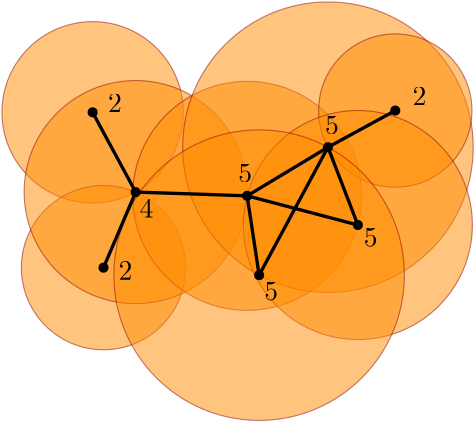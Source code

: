 <?xml version="1.0"?>
<!DOCTYPE ipe SYSTEM "ipe.dtd">
<ipe version="70010" creator="Ipe 7.0.10">
<info created="D:20120217145754" modified="D:20120217150356"/>
<ipestyle name="basic">
<symbol name="arrow/arc(spx)">
<path stroke="sym-stroke" fill="sym-stroke" pen="sym-pen">
0 0 m
-1 0.333 l
-1 -0.333 l
h
</path>
</symbol>
<symbol name="arrow/farc(spx)">
<path stroke="sym-stroke" fill="white" pen="sym-pen">
0 0 m
-1 0.333 l
-1 -0.333 l
h
</path>
</symbol>
<symbol name="mark/circle(sx)" transformations="translations">
<path fill="sym-stroke">
0.6 0 0 0.6 0 0 e
0.4 0 0 0.4 0 0 e
</path>
</symbol>
<symbol name="mark/disk(sx)" transformations="translations">
<path fill="sym-stroke">
0.6 0 0 0.6 0 0 e
</path>
</symbol>
<symbol name="mark/fdisk(sfx)" transformations="translations">
<group>
<path fill="sym-stroke" fillrule="eofill">
0.6 0 0 0.6 0 0 e
0.4 0 0 0.4 0 0 e
</path>
<path fill="sym-fill">
0.4 0 0 0.4 0 0 e
</path>
</group>
</symbol>
<symbol name="mark/box(sx)" transformations="translations">
<path fill="sym-stroke" fillrule="eofill">
-0.6 -0.6 m
0.6 -0.6 l
0.6 0.6 l
-0.6 0.6 l
h
-0.4 -0.4 m
0.4 -0.4 l
0.4 0.4 l
-0.4 0.4 l
h
</path>
</symbol>
<symbol name="mark/square(sx)" transformations="translations">
<path fill="sym-stroke">
-0.6 -0.6 m
0.6 -0.6 l
0.6 0.6 l
-0.6 0.6 l
h
</path>
</symbol>
<symbol name="mark/fsquare(sfx)" transformations="translations">
<group>
<path fill="sym-stroke" fillrule="eofill">
-0.6 -0.6 m
0.6 -0.6 l
0.6 0.6 l
-0.6 0.6 l
h
-0.4 -0.4 m
0.4 -0.4 l
0.4 0.4 l
-0.4 0.4 l
h
</path>
<path fill="sym-fill">
-0.4 -0.4 m
0.4 -0.4 l
0.4 0.4 l
-0.4 0.4 l
h
</path>
</group>
</symbol>
<symbol name="mark/cross(sx)" transformations="translations">
<group>
<path fill="sym-stroke">
-0.43 -0.57 m
0.57 0.43 l
0.43 0.57 l
-0.57 -0.43 l
h
</path>
<path fill="sym-stroke">
-0.43 0.57 m
0.57 -0.43 l
0.43 -0.57 l
-0.57 0.43 l
h
</path>
</group>
</symbol>
<symbol name="arrow/fnormal(spx)">
<path stroke="sym-stroke" fill="white" pen="sym-pen">
0 0 m
-1 0.333 l
-1 -0.333 l
h
</path>
</symbol>
<symbol name="arrow/pointed(spx)">
<path stroke="sym-stroke" fill="sym-stroke" pen="sym-pen">
0 0 m
-1 0.333 l
-0.8 0 l
-1 -0.333 l
h
</path>
</symbol>
<symbol name="arrow/fpointed(spx)">
<path stroke="sym-stroke" fill="white" pen="sym-pen">
0 0 m
-1 0.333 l
-0.8 0 l
-1 -0.333 l
h
</path>
</symbol>
<symbol name="arrow/linear(spx)">
<path stroke="sym-stroke" pen="sym-pen">
-1 0.333 m
0 0 l
-1 -0.333 l
</path>
</symbol>
<symbol name="arrow/fdouble(spx)">
<path stroke="sym-stroke" fill="white" pen="sym-pen">
0 0 m
-1 0.333 l
-1 -0.333 l
h
-1 0 m
-2 0.333 l
-2 -0.333 l
h
</path>
</symbol>
<symbol name="arrow/double(spx)">
<path stroke="sym-stroke" fill="sym-stroke" pen="sym-pen">
0 0 m
-1 0.333 l
-1 -0.333 l
h
-1 0 m
-2 0.333 l
-2 -0.333 l
h
</path>
</symbol>
<pen name="heavier" value="0.8"/>
<pen name="fat" value="1.2"/>
<pen name="ultrafat" value="2"/>
<symbolsize name="large" value="5"/>
<symbolsize name="small" value="2"/>
<symbolsize name="tiny" value="1.1"/>
<arrowsize name="large" value="10"/>
<arrowsize name="small" value="5"/>
<arrowsize name="tiny" value="3"/>
<color name="red" value="1 0 0"/>
<color name="green" value="0 1 0"/>
<color name="blue" value="0 0 1"/>
<color name="yellow" value="1 1 0"/>
<color name="orange" value="1 0.647 0"/>
<color name="gold" value="1 0.843 0"/>
<color name="purple" value="0.627 0.125 0.941"/>
<color name="gray" value="0.745"/>
<color name="brown" value="0.647 0.165 0.165"/>
<color name="navy" value="0 0 0.502"/>
<color name="pink" value="1 0.753 0.796"/>
<color name="seagreen" value="0.18 0.545 0.341"/>
<color name="turquoise" value="0.251 0.878 0.816"/>
<color name="violet" value="0.933 0.51 0.933"/>
<color name="darkblue" value="0 0 0.545"/>
<color name="darkcyan" value="0 0.545 0.545"/>
<color name="darkgray" value="0.663"/>
<color name="darkgreen" value="0 0.392 0"/>
<color name="darkmagenta" value="0.545 0 0.545"/>
<color name="darkorange" value="1 0.549 0"/>
<color name="darkred" value="0.545 0 0"/>
<color name="lightblue" value="0.678 0.847 0.902"/>
<color name="lightcyan" value="0.878 1 1"/>
<color name="lightgray" value="0.827"/>
<color name="lightgreen" value="0.565 0.933 0.565"/>
<color name="lightyellow" value="1 1 0.878"/>
<dashstyle name="dashed" value="[4] 0"/>
<dashstyle name="dotted" value="[1 3] 0"/>
<dashstyle name="dash dotted" value="[4 2 1 2] 0"/>
<dashstyle name="dash dot dotted" value="[4 2 1 2 1 2] 0"/>
<textsize name="large" value="\large"/>
<textsize name="Large" value="\Large"/>
<textsize name="LARGE" value="\LARGE"/>
<textsize name="huge" value="\huge"/>
<textsize name="Huge" value="\Huge"/>
<textsize name="small" value="\small"/>
<textsize name="footnote" value="\footnotesize"/>
<textsize name="tiny" value="\tiny"/>
<textstyle name="center" begin="\begin{center}" end="\end{center}"/>
<textstyle name="itemize" begin="\begin{itemize}" end="\end{itemize}"/>
<textstyle name="item" begin="\begin{itemize}\item{}" end="\end{itemize}"/>
<gridsize name="4 pts" value="4"/>
<gridsize name="8 pts (~3 mm)" value="8"/>
<gridsize name="16 pts (~6 mm)" value="16"/>
<gridsize name="32 pts (~12 mm)" value="32"/>
<gridsize name="10 pts (~3.5 mm)" value="10"/>
<gridsize name="20 pts (~7 mm)" value="20"/>
<gridsize name="14 pts (~5 mm)" value="14"/>
<gridsize name="28 pts (~10 mm)" value="28"/>
<gridsize name="56 pts (~20 mm)" value="56"/>
<anglesize name="90 deg" value="90"/>
<anglesize name="60 deg" value="60"/>
<anglesize name="45 deg" value="45"/>
<anglesize name="30 deg" value="30"/>
<anglesize name="22.5 deg" value="22.5"/>
<tiling name="falling" angle="-60" step="4" width="1"/>
<tiling name="rising" angle="30" step="4" width="1"/>
</ipestyle>
<ipestyle name="trans50">
<opacity name="50%" value="0.5"/>
</ipestyle>
<page>
<layer name="alpha"/>
<view layers="alpha" active="alpha"/>
<path layer="alpha" stroke="darkred" fill="darkorange" opacity="50%">
32.6404 0 0 32.6404 162.871 434.48 e
</path>
<path stroke="darkred" fill="darkorange" opacity="50%">
29.5649 0 0 29.5649 166.792 378.554 e
</path>
<path stroke="darkred" fill="darkorange" opacity="50%">
40.1526 0 0 40.1526 178.374 405.756 e
</path>
<path stroke="darkred" fill="darkorange" opacity="50%">
41.2214 0 0 41.2214 218.504 404.41 e
</path>
<path stroke="darkred" fill="darkorange" opacity="50%">
52.2977 0 0 52.2977 247.591 421.916 e
</path>
<path stroke="darkred" fill="darkorange" opacity="50%">
27.5993 0 0 27.5993 271.831 435.113 e
</path>
<path stroke="darkred" fill="darkorange" opacity="50%">
41.2214 0 0 41.2214 258.364 393.906 e
</path>
<path stroke="darkred" fill="darkorange" opacity="50%">
52.2977 0 0 52.2977 222.813 375.861 e
</path>
<group>
<group>
<group>
<use name="mark/disk(sx)" pos="162.871 434.48" size="normal" stroke="black"/>
<use name="mark/disk(sx)" pos="166.792 378.554" size="normal" stroke="black"/>
<use name="mark/disk(sx)" pos="178.374 405.756" size="normal" stroke="black"/>
<use name="mark/disk(sx)" pos="247.591 421.916" size="normal" stroke="black"/>
<use name="mark/disk(sx)" pos="258.364 393.906" size="normal" stroke="black"/>
<use name="mark/disk(sx)" pos="222.813 375.861" size="normal" stroke="black"/>
<use name="mark/disk(sx)" pos="218.504 404.41" size="normal" stroke="black"/>
<use name="mark/disk(sx)" pos="271.831 435.113" size="normal" stroke="black"/>
<group>
<path stroke="black" pen="fat">
178.374 405.756 m
162.871 434.48 l
</path>
<path stroke="black" pen="fat">
178.374 405.756 m
166.792 378.554 l
</path>
<path stroke="black" pen="fat">
178.374 405.756 m
218.504 404.41 l
</path>
<path stroke="black" pen="fat">
218.504 404.41 m
222.813 375.861 l
</path>
<path stroke="black" pen="fat">
218.504 404.41 m
247.591 421.916 l
</path>
<path stroke="black" pen="fat">
247.591 421.916 m
271.831 435.113 l
</path>
<path stroke="black" pen="fat">
247.591 421.916 m
258.364 393.906 l
</path>
<path stroke="black" pen="fat">
218.504 404.41 m
258.364 393.906 l
</path>
<path stroke="black" pen="fat">
247.591 421.916 m
222.813 375.861 l
</path>
</group>
</group>
<text transformations="translations" pos="168.408 434.575" stroke="black" type="label" width="4.981" height="6.42" depth="0" valign="baseline">$2$</text>
<text transformations="translations" pos="172.179 374.245" stroke="black" type="label" width="4.981" height="6.42" depth="0" valign="baseline">$2$</text>
<text matrix="1 0 0 1 -3.50128 -2.96262" transformations="translations" pos="183.221 399.562" stroke="black" type="label" width="4.981" height="6.42" depth="0" valign="baseline">$4$</text>
<text transformations="translations" pos="215.272 409.258" stroke="black" type="label" width="4.981" height="6.42" depth="0" valign="baseline">$5$</text>
<text transformations="translations" pos="246.514 426.495" stroke="black" type="label" width="4.981" height="6.42" depth="0" valign="baseline">$5$</text>
<text transformations="translations" pos="260.519 386.095" stroke="black" type="label" width="4.981" height="6.42" depth="0" valign="baseline">$5$</text>
<text transformations="translations" pos="278.025 436.999" stroke="black" type="label" width="4.981" height="6.42" depth="0" valign="baseline">$2$</text>
</group>
<text transformations="translations" pos="224.698 366.704" stroke="black" type="label" width="4.981" height="6.42" depth="0" valign="baseline">$5$</text>
</group>
</page>
</ipe>
